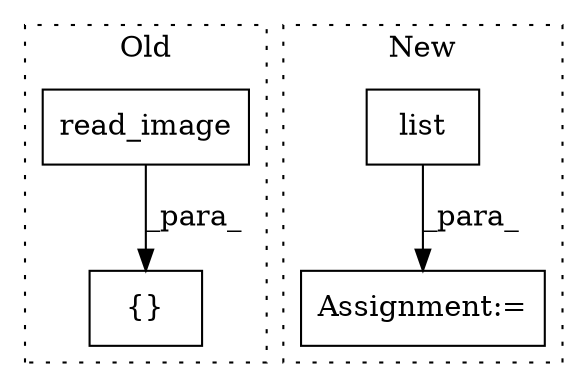 digraph G {
subgraph cluster0 {
1 [label="read_image" a="32" s="8986,9005" l="11,1" shape="box"];
3 [label="{}" a="4" s="8985,9006" l="1,1" shape="box"];
label = "Old";
style="dotted";
}
subgraph cluster1 {
2 [label="list" a="32" s="10540,10574" l="5,1" shape="box"];
4 [label="Assignment:=" a="7" s="10539" l="1" shape="box"];
label = "New";
style="dotted";
}
1 -> 3 [label="_para_"];
2 -> 4 [label="_para_"];
}